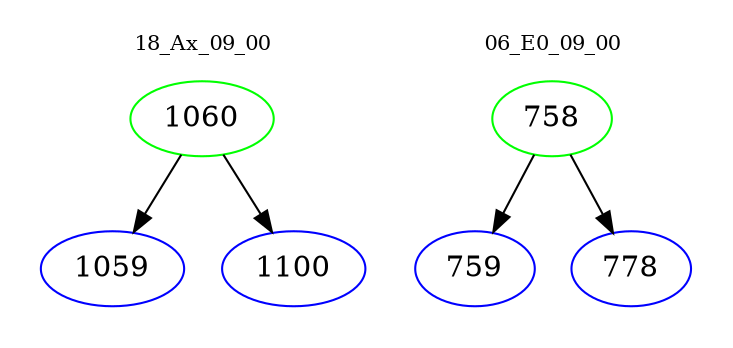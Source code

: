 digraph{
subgraph cluster_0 {
color = white
label = "18_Ax_09_00";
fontsize=10;
T0_1060 [label="1060", color="green"]
T0_1060 -> T0_1059 [color="black"]
T0_1059 [label="1059", color="blue"]
T0_1060 -> T0_1100 [color="black"]
T0_1100 [label="1100", color="blue"]
}
subgraph cluster_1 {
color = white
label = "06_E0_09_00";
fontsize=10;
T1_758 [label="758", color="green"]
T1_758 -> T1_759 [color="black"]
T1_759 [label="759", color="blue"]
T1_758 -> T1_778 [color="black"]
T1_778 [label="778", color="blue"]
}
}
